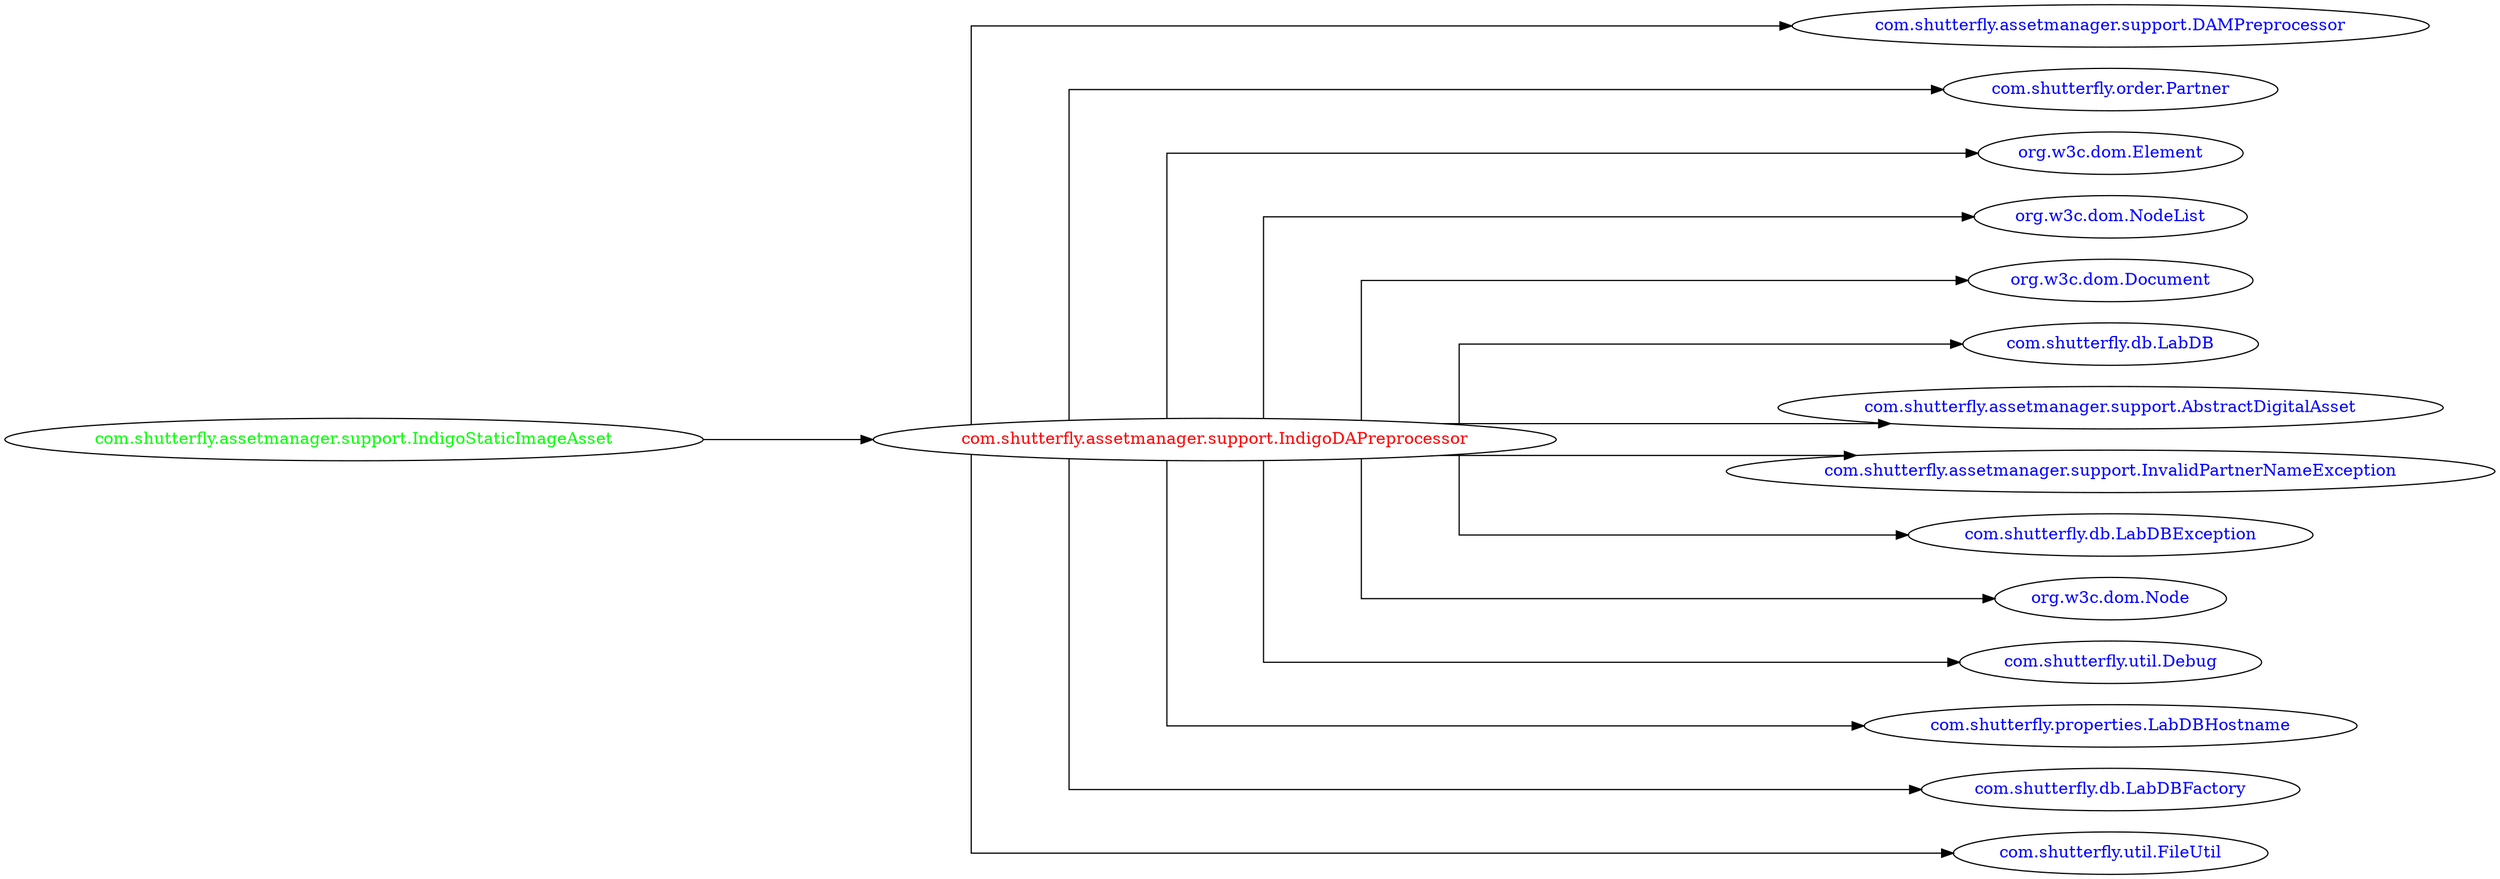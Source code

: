 digraph dependencyGraph {
 concentrate=true;
 ranksep="2.0";
 rankdir="LR"; 
 splines="ortho";
"com.shutterfly.assetmanager.support.IndigoDAPreprocessor" [fontcolor="red"];
"com.shutterfly.assetmanager.support.DAMPreprocessor" [ fontcolor="blue" ];
"com.shutterfly.assetmanager.support.IndigoDAPreprocessor"->"com.shutterfly.assetmanager.support.DAMPreprocessor";
"com.shutterfly.order.Partner" [ fontcolor="blue" ];
"com.shutterfly.assetmanager.support.IndigoDAPreprocessor"->"com.shutterfly.order.Partner";
"org.w3c.dom.Element" [ fontcolor="blue" ];
"com.shutterfly.assetmanager.support.IndigoDAPreprocessor"->"org.w3c.dom.Element";
"org.w3c.dom.NodeList" [ fontcolor="blue" ];
"com.shutterfly.assetmanager.support.IndigoDAPreprocessor"->"org.w3c.dom.NodeList";
"org.w3c.dom.Document" [ fontcolor="blue" ];
"com.shutterfly.assetmanager.support.IndigoDAPreprocessor"->"org.w3c.dom.Document";
"com.shutterfly.db.LabDB" [ fontcolor="blue" ];
"com.shutterfly.assetmanager.support.IndigoDAPreprocessor"->"com.shutterfly.db.LabDB";
"com.shutterfly.assetmanager.support.AbstractDigitalAsset" [ fontcolor="blue" ];
"com.shutterfly.assetmanager.support.IndigoDAPreprocessor"->"com.shutterfly.assetmanager.support.AbstractDigitalAsset";
"com.shutterfly.assetmanager.support.InvalidPartnerNameException" [ fontcolor="blue" ];
"com.shutterfly.assetmanager.support.IndigoDAPreprocessor"->"com.shutterfly.assetmanager.support.InvalidPartnerNameException";
"com.shutterfly.db.LabDBException" [ fontcolor="blue" ];
"com.shutterfly.assetmanager.support.IndigoDAPreprocessor"->"com.shutterfly.db.LabDBException";
"org.w3c.dom.Node" [ fontcolor="blue" ];
"com.shutterfly.assetmanager.support.IndigoDAPreprocessor"->"org.w3c.dom.Node";
"com.shutterfly.util.Debug" [ fontcolor="blue" ];
"com.shutterfly.assetmanager.support.IndigoDAPreprocessor"->"com.shutterfly.util.Debug";
"com.shutterfly.properties.LabDBHostname" [ fontcolor="blue" ];
"com.shutterfly.assetmanager.support.IndigoDAPreprocessor"->"com.shutterfly.properties.LabDBHostname";
"com.shutterfly.db.LabDBFactory" [ fontcolor="blue" ];
"com.shutterfly.assetmanager.support.IndigoDAPreprocessor"->"com.shutterfly.db.LabDBFactory";
"com.shutterfly.util.FileUtil" [ fontcolor="blue" ];
"com.shutterfly.assetmanager.support.IndigoDAPreprocessor"->"com.shutterfly.util.FileUtil";
"com.shutterfly.assetmanager.support.IndigoStaticImageAsset" [ fontcolor="green" ];
"com.shutterfly.assetmanager.support.IndigoStaticImageAsset"->"com.shutterfly.assetmanager.support.IndigoDAPreprocessor";
}